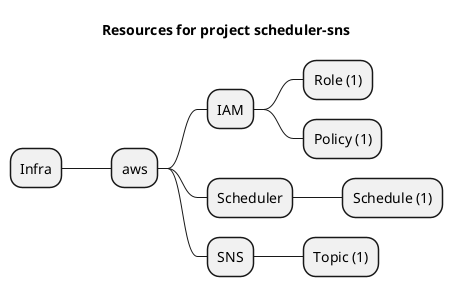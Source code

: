 @startmindmap
title Resources for project scheduler-sns
skinparam monochrome true
+ Infra
++ aws
+++ IAM
++++ Role (1)
++++ Policy (1)
+++ Scheduler
++++ Schedule (1)
+++ SNS
++++ Topic (1)
@endmindmap